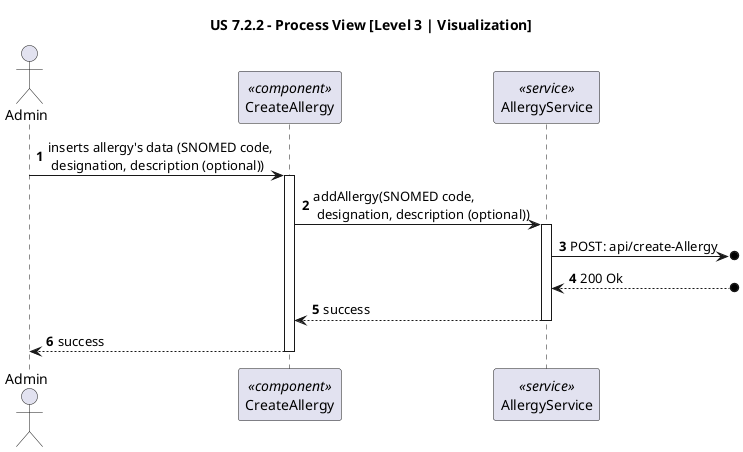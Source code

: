 @startuml

title "US 7.2.2 - Process View [Level 3 | Visualization]"

autonumber
actor "Admin" as USER
participant "CreateAllergy" as UPP <<component>>
participant "AllergyService" as PS <<service>>

USER -> UPP : inserts allergy's data (SNOMED code,\n designation, description (optional))
activate UPP

UPP -> PS : addAllergy(SNOMED code,\n designation, description (optional))
activate PS

PS ->o] : POST: api/create-Allergy

PS <--o] : 200 Ok

PS --> UPP: success
deactivate PS

UPP --> USER: success
deactivate UPP




@enduml